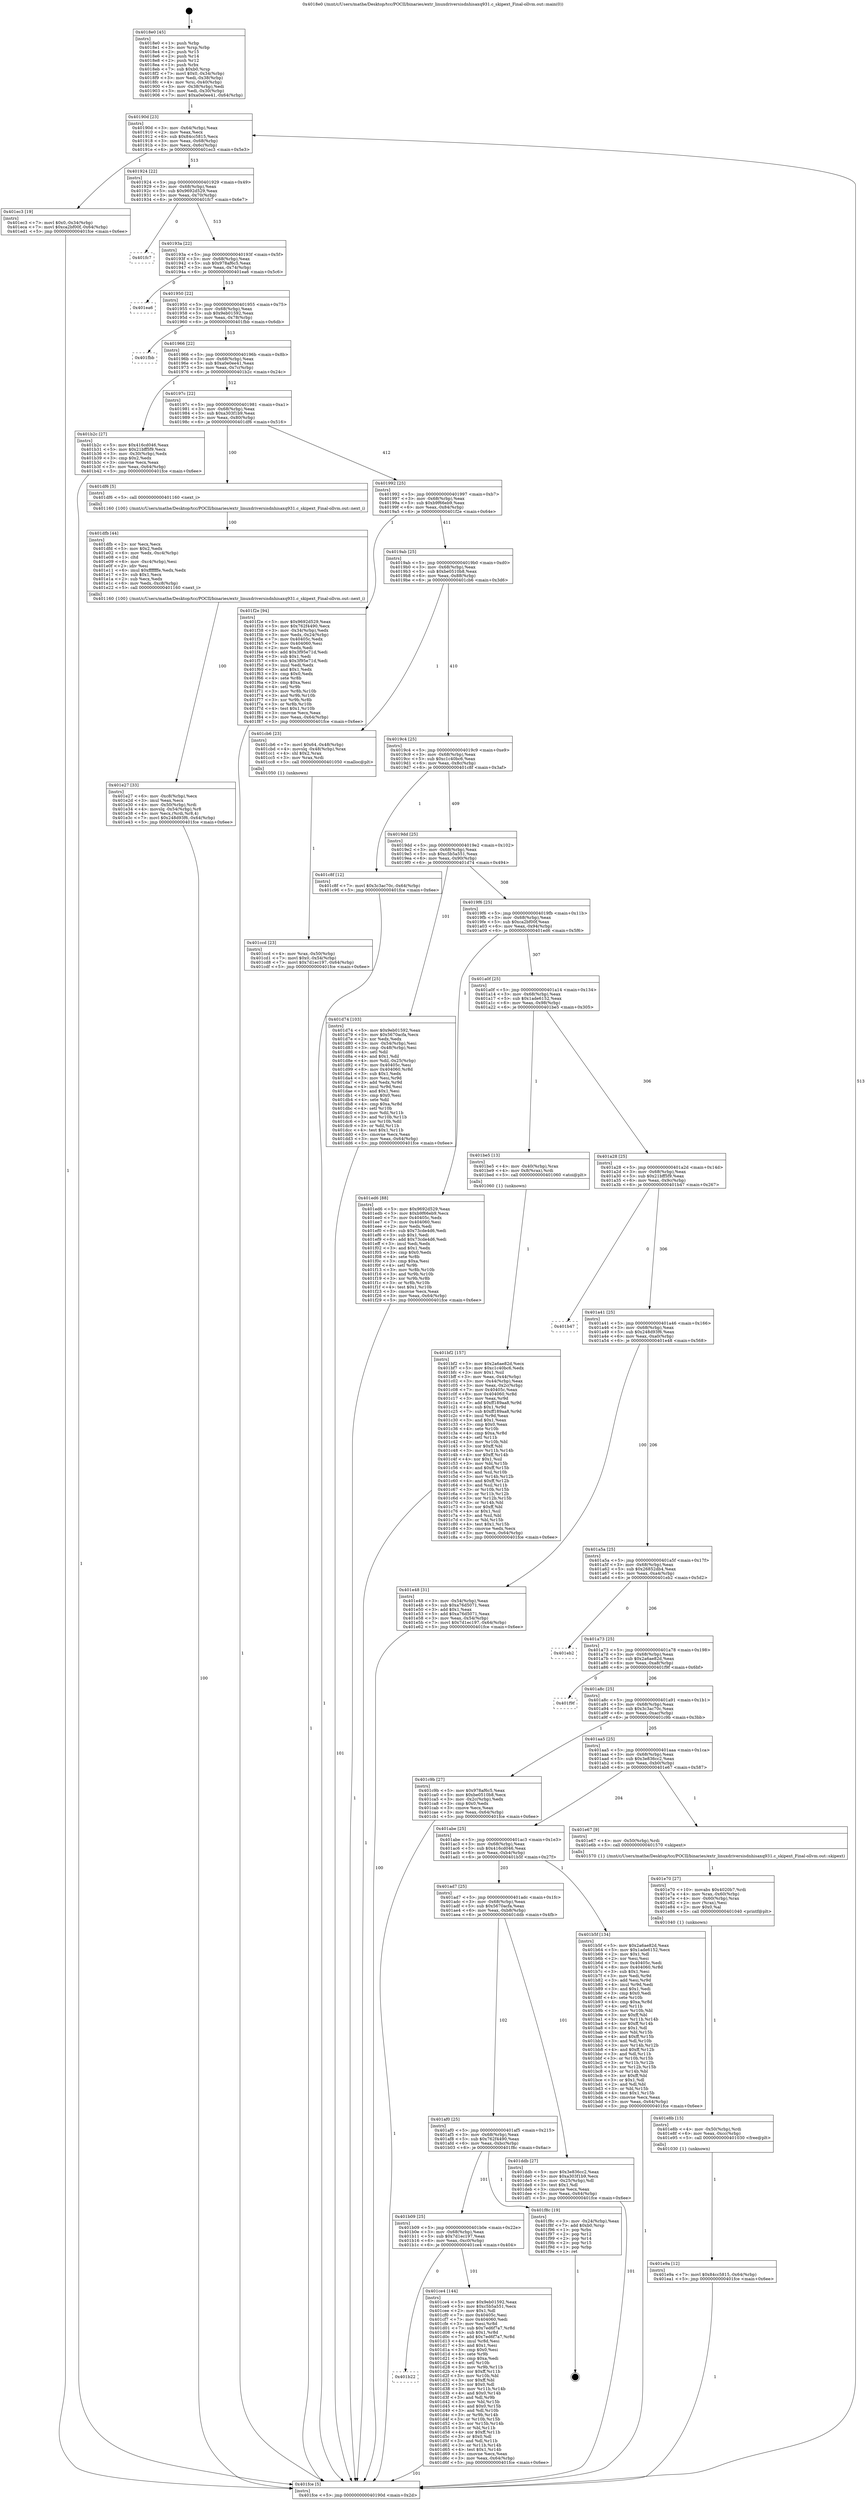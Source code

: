 digraph "0x4018e0" {
  label = "0x4018e0 (/mnt/c/Users/mathe/Desktop/tcc/POCII/binaries/extr_linuxdriversisdnhisaxq931.c_skipext_Final-ollvm.out::main(0))"
  labelloc = "t"
  node[shape=record]

  Entry [label="",width=0.3,height=0.3,shape=circle,fillcolor=black,style=filled]
  "0x40190d" [label="{
     0x40190d [23]\l
     | [instrs]\l
     &nbsp;&nbsp;0x40190d \<+3\>: mov -0x64(%rbp),%eax\l
     &nbsp;&nbsp;0x401910 \<+2\>: mov %eax,%ecx\l
     &nbsp;&nbsp;0x401912 \<+6\>: sub $0x84cc5815,%ecx\l
     &nbsp;&nbsp;0x401918 \<+3\>: mov %eax,-0x68(%rbp)\l
     &nbsp;&nbsp;0x40191b \<+3\>: mov %ecx,-0x6c(%rbp)\l
     &nbsp;&nbsp;0x40191e \<+6\>: je 0000000000401ec3 \<main+0x5e3\>\l
  }"]
  "0x401ec3" [label="{
     0x401ec3 [19]\l
     | [instrs]\l
     &nbsp;&nbsp;0x401ec3 \<+7\>: movl $0x0,-0x34(%rbp)\l
     &nbsp;&nbsp;0x401eca \<+7\>: movl $0xca2bf00f,-0x64(%rbp)\l
     &nbsp;&nbsp;0x401ed1 \<+5\>: jmp 0000000000401fce \<main+0x6ee\>\l
  }"]
  "0x401924" [label="{
     0x401924 [22]\l
     | [instrs]\l
     &nbsp;&nbsp;0x401924 \<+5\>: jmp 0000000000401929 \<main+0x49\>\l
     &nbsp;&nbsp;0x401929 \<+3\>: mov -0x68(%rbp),%eax\l
     &nbsp;&nbsp;0x40192c \<+5\>: sub $0x9692d529,%eax\l
     &nbsp;&nbsp;0x401931 \<+3\>: mov %eax,-0x70(%rbp)\l
     &nbsp;&nbsp;0x401934 \<+6\>: je 0000000000401fc7 \<main+0x6e7\>\l
  }"]
  Exit [label="",width=0.3,height=0.3,shape=circle,fillcolor=black,style=filled,peripheries=2]
  "0x401fc7" [label="{
     0x401fc7\l
  }", style=dashed]
  "0x40193a" [label="{
     0x40193a [22]\l
     | [instrs]\l
     &nbsp;&nbsp;0x40193a \<+5\>: jmp 000000000040193f \<main+0x5f\>\l
     &nbsp;&nbsp;0x40193f \<+3\>: mov -0x68(%rbp),%eax\l
     &nbsp;&nbsp;0x401942 \<+5\>: sub $0x978af6c5,%eax\l
     &nbsp;&nbsp;0x401947 \<+3\>: mov %eax,-0x74(%rbp)\l
     &nbsp;&nbsp;0x40194a \<+6\>: je 0000000000401ea6 \<main+0x5c6\>\l
  }"]
  "0x401e9a" [label="{
     0x401e9a [12]\l
     | [instrs]\l
     &nbsp;&nbsp;0x401e9a \<+7\>: movl $0x84cc5815,-0x64(%rbp)\l
     &nbsp;&nbsp;0x401ea1 \<+5\>: jmp 0000000000401fce \<main+0x6ee\>\l
  }"]
  "0x401ea6" [label="{
     0x401ea6\l
  }", style=dashed]
  "0x401950" [label="{
     0x401950 [22]\l
     | [instrs]\l
     &nbsp;&nbsp;0x401950 \<+5\>: jmp 0000000000401955 \<main+0x75\>\l
     &nbsp;&nbsp;0x401955 \<+3\>: mov -0x68(%rbp),%eax\l
     &nbsp;&nbsp;0x401958 \<+5\>: sub $0x9eb01592,%eax\l
     &nbsp;&nbsp;0x40195d \<+3\>: mov %eax,-0x78(%rbp)\l
     &nbsp;&nbsp;0x401960 \<+6\>: je 0000000000401fbb \<main+0x6db\>\l
  }"]
  "0x401e8b" [label="{
     0x401e8b [15]\l
     | [instrs]\l
     &nbsp;&nbsp;0x401e8b \<+4\>: mov -0x50(%rbp),%rdi\l
     &nbsp;&nbsp;0x401e8f \<+6\>: mov %eax,-0xcc(%rbp)\l
     &nbsp;&nbsp;0x401e95 \<+5\>: call 0000000000401030 \<free@plt\>\l
     | [calls]\l
     &nbsp;&nbsp;0x401030 \{1\} (unknown)\l
  }"]
  "0x401fbb" [label="{
     0x401fbb\l
  }", style=dashed]
  "0x401966" [label="{
     0x401966 [22]\l
     | [instrs]\l
     &nbsp;&nbsp;0x401966 \<+5\>: jmp 000000000040196b \<main+0x8b\>\l
     &nbsp;&nbsp;0x40196b \<+3\>: mov -0x68(%rbp),%eax\l
     &nbsp;&nbsp;0x40196e \<+5\>: sub $0xa0e0ee41,%eax\l
     &nbsp;&nbsp;0x401973 \<+3\>: mov %eax,-0x7c(%rbp)\l
     &nbsp;&nbsp;0x401976 \<+6\>: je 0000000000401b2c \<main+0x24c\>\l
  }"]
  "0x401e70" [label="{
     0x401e70 [27]\l
     | [instrs]\l
     &nbsp;&nbsp;0x401e70 \<+10\>: movabs $0x4020b7,%rdi\l
     &nbsp;&nbsp;0x401e7a \<+4\>: mov %rax,-0x60(%rbp)\l
     &nbsp;&nbsp;0x401e7e \<+4\>: mov -0x60(%rbp),%rax\l
     &nbsp;&nbsp;0x401e82 \<+2\>: mov (%rax),%esi\l
     &nbsp;&nbsp;0x401e84 \<+2\>: mov $0x0,%al\l
     &nbsp;&nbsp;0x401e86 \<+5\>: call 0000000000401040 \<printf@plt\>\l
     | [calls]\l
     &nbsp;&nbsp;0x401040 \{1\} (unknown)\l
  }"]
  "0x401b2c" [label="{
     0x401b2c [27]\l
     | [instrs]\l
     &nbsp;&nbsp;0x401b2c \<+5\>: mov $0x416cd046,%eax\l
     &nbsp;&nbsp;0x401b31 \<+5\>: mov $0x21bff5f9,%ecx\l
     &nbsp;&nbsp;0x401b36 \<+3\>: mov -0x30(%rbp),%edx\l
     &nbsp;&nbsp;0x401b39 \<+3\>: cmp $0x2,%edx\l
     &nbsp;&nbsp;0x401b3c \<+3\>: cmovne %ecx,%eax\l
     &nbsp;&nbsp;0x401b3f \<+3\>: mov %eax,-0x64(%rbp)\l
     &nbsp;&nbsp;0x401b42 \<+5\>: jmp 0000000000401fce \<main+0x6ee\>\l
  }"]
  "0x40197c" [label="{
     0x40197c [22]\l
     | [instrs]\l
     &nbsp;&nbsp;0x40197c \<+5\>: jmp 0000000000401981 \<main+0xa1\>\l
     &nbsp;&nbsp;0x401981 \<+3\>: mov -0x68(%rbp),%eax\l
     &nbsp;&nbsp;0x401984 \<+5\>: sub $0xa303f1b9,%eax\l
     &nbsp;&nbsp;0x401989 \<+3\>: mov %eax,-0x80(%rbp)\l
     &nbsp;&nbsp;0x40198c \<+6\>: je 0000000000401df6 \<main+0x516\>\l
  }"]
  "0x401fce" [label="{
     0x401fce [5]\l
     | [instrs]\l
     &nbsp;&nbsp;0x401fce \<+5\>: jmp 000000000040190d \<main+0x2d\>\l
  }"]
  "0x4018e0" [label="{
     0x4018e0 [45]\l
     | [instrs]\l
     &nbsp;&nbsp;0x4018e0 \<+1\>: push %rbp\l
     &nbsp;&nbsp;0x4018e1 \<+3\>: mov %rsp,%rbp\l
     &nbsp;&nbsp;0x4018e4 \<+2\>: push %r15\l
     &nbsp;&nbsp;0x4018e6 \<+2\>: push %r14\l
     &nbsp;&nbsp;0x4018e8 \<+2\>: push %r12\l
     &nbsp;&nbsp;0x4018ea \<+1\>: push %rbx\l
     &nbsp;&nbsp;0x4018eb \<+7\>: sub $0xb0,%rsp\l
     &nbsp;&nbsp;0x4018f2 \<+7\>: movl $0x0,-0x34(%rbp)\l
     &nbsp;&nbsp;0x4018f9 \<+3\>: mov %edi,-0x38(%rbp)\l
     &nbsp;&nbsp;0x4018fc \<+4\>: mov %rsi,-0x40(%rbp)\l
     &nbsp;&nbsp;0x401900 \<+3\>: mov -0x38(%rbp),%edi\l
     &nbsp;&nbsp;0x401903 \<+3\>: mov %edi,-0x30(%rbp)\l
     &nbsp;&nbsp;0x401906 \<+7\>: movl $0xa0e0ee41,-0x64(%rbp)\l
  }"]
  "0x401e27" [label="{
     0x401e27 [33]\l
     | [instrs]\l
     &nbsp;&nbsp;0x401e27 \<+6\>: mov -0xc8(%rbp),%ecx\l
     &nbsp;&nbsp;0x401e2d \<+3\>: imul %eax,%ecx\l
     &nbsp;&nbsp;0x401e30 \<+4\>: mov -0x50(%rbp),%rdi\l
     &nbsp;&nbsp;0x401e34 \<+4\>: movslq -0x54(%rbp),%r8\l
     &nbsp;&nbsp;0x401e38 \<+4\>: mov %ecx,(%rdi,%r8,4)\l
     &nbsp;&nbsp;0x401e3c \<+7\>: movl $0x248d93f6,-0x64(%rbp)\l
     &nbsp;&nbsp;0x401e43 \<+5\>: jmp 0000000000401fce \<main+0x6ee\>\l
  }"]
  "0x401df6" [label="{
     0x401df6 [5]\l
     | [instrs]\l
     &nbsp;&nbsp;0x401df6 \<+5\>: call 0000000000401160 \<next_i\>\l
     | [calls]\l
     &nbsp;&nbsp;0x401160 \{100\} (/mnt/c/Users/mathe/Desktop/tcc/POCII/binaries/extr_linuxdriversisdnhisaxq931.c_skipext_Final-ollvm.out::next_i)\l
  }"]
  "0x401992" [label="{
     0x401992 [25]\l
     | [instrs]\l
     &nbsp;&nbsp;0x401992 \<+5\>: jmp 0000000000401997 \<main+0xb7\>\l
     &nbsp;&nbsp;0x401997 \<+3\>: mov -0x68(%rbp),%eax\l
     &nbsp;&nbsp;0x40199a \<+5\>: sub $0xb9f66eb9,%eax\l
     &nbsp;&nbsp;0x40199f \<+6\>: mov %eax,-0x84(%rbp)\l
     &nbsp;&nbsp;0x4019a5 \<+6\>: je 0000000000401f2e \<main+0x64e\>\l
  }"]
  "0x401dfb" [label="{
     0x401dfb [44]\l
     | [instrs]\l
     &nbsp;&nbsp;0x401dfb \<+2\>: xor %ecx,%ecx\l
     &nbsp;&nbsp;0x401dfd \<+5\>: mov $0x2,%edx\l
     &nbsp;&nbsp;0x401e02 \<+6\>: mov %edx,-0xc4(%rbp)\l
     &nbsp;&nbsp;0x401e08 \<+1\>: cltd\l
     &nbsp;&nbsp;0x401e09 \<+6\>: mov -0xc4(%rbp),%esi\l
     &nbsp;&nbsp;0x401e0f \<+2\>: idiv %esi\l
     &nbsp;&nbsp;0x401e11 \<+6\>: imul $0xfffffffe,%edx,%edx\l
     &nbsp;&nbsp;0x401e17 \<+3\>: sub $0x1,%ecx\l
     &nbsp;&nbsp;0x401e1a \<+2\>: sub %ecx,%edx\l
     &nbsp;&nbsp;0x401e1c \<+6\>: mov %edx,-0xc8(%rbp)\l
     &nbsp;&nbsp;0x401e22 \<+5\>: call 0000000000401160 \<next_i\>\l
     | [calls]\l
     &nbsp;&nbsp;0x401160 \{100\} (/mnt/c/Users/mathe/Desktop/tcc/POCII/binaries/extr_linuxdriversisdnhisaxq931.c_skipext_Final-ollvm.out::next_i)\l
  }"]
  "0x401f2e" [label="{
     0x401f2e [94]\l
     | [instrs]\l
     &nbsp;&nbsp;0x401f2e \<+5\>: mov $0x9692d529,%eax\l
     &nbsp;&nbsp;0x401f33 \<+5\>: mov $0x762f4490,%ecx\l
     &nbsp;&nbsp;0x401f38 \<+3\>: mov -0x34(%rbp),%edx\l
     &nbsp;&nbsp;0x401f3b \<+3\>: mov %edx,-0x24(%rbp)\l
     &nbsp;&nbsp;0x401f3e \<+7\>: mov 0x40405c,%edx\l
     &nbsp;&nbsp;0x401f45 \<+7\>: mov 0x404060,%esi\l
     &nbsp;&nbsp;0x401f4c \<+2\>: mov %edx,%edi\l
     &nbsp;&nbsp;0x401f4e \<+6\>: add $0x3f95e71d,%edi\l
     &nbsp;&nbsp;0x401f54 \<+3\>: sub $0x1,%edi\l
     &nbsp;&nbsp;0x401f57 \<+6\>: sub $0x3f95e71d,%edi\l
     &nbsp;&nbsp;0x401f5d \<+3\>: imul %edi,%edx\l
     &nbsp;&nbsp;0x401f60 \<+3\>: and $0x1,%edx\l
     &nbsp;&nbsp;0x401f63 \<+3\>: cmp $0x0,%edx\l
     &nbsp;&nbsp;0x401f66 \<+4\>: sete %r8b\l
     &nbsp;&nbsp;0x401f6a \<+3\>: cmp $0xa,%esi\l
     &nbsp;&nbsp;0x401f6d \<+4\>: setl %r9b\l
     &nbsp;&nbsp;0x401f71 \<+3\>: mov %r8b,%r10b\l
     &nbsp;&nbsp;0x401f74 \<+3\>: and %r9b,%r10b\l
     &nbsp;&nbsp;0x401f77 \<+3\>: xor %r9b,%r8b\l
     &nbsp;&nbsp;0x401f7a \<+3\>: or %r8b,%r10b\l
     &nbsp;&nbsp;0x401f7d \<+4\>: test $0x1,%r10b\l
     &nbsp;&nbsp;0x401f81 \<+3\>: cmovne %ecx,%eax\l
     &nbsp;&nbsp;0x401f84 \<+3\>: mov %eax,-0x64(%rbp)\l
     &nbsp;&nbsp;0x401f87 \<+5\>: jmp 0000000000401fce \<main+0x6ee\>\l
  }"]
  "0x4019ab" [label="{
     0x4019ab [25]\l
     | [instrs]\l
     &nbsp;&nbsp;0x4019ab \<+5\>: jmp 00000000004019b0 \<main+0xd0\>\l
     &nbsp;&nbsp;0x4019b0 \<+3\>: mov -0x68(%rbp),%eax\l
     &nbsp;&nbsp;0x4019b3 \<+5\>: sub $0xbe0510b8,%eax\l
     &nbsp;&nbsp;0x4019b8 \<+6\>: mov %eax,-0x88(%rbp)\l
     &nbsp;&nbsp;0x4019be \<+6\>: je 0000000000401cb6 \<main+0x3d6\>\l
  }"]
  "0x401b22" [label="{
     0x401b22\l
  }", style=dashed]
  "0x401cb6" [label="{
     0x401cb6 [23]\l
     | [instrs]\l
     &nbsp;&nbsp;0x401cb6 \<+7\>: movl $0x64,-0x48(%rbp)\l
     &nbsp;&nbsp;0x401cbd \<+4\>: movslq -0x48(%rbp),%rax\l
     &nbsp;&nbsp;0x401cc1 \<+4\>: shl $0x2,%rax\l
     &nbsp;&nbsp;0x401cc5 \<+3\>: mov %rax,%rdi\l
     &nbsp;&nbsp;0x401cc8 \<+5\>: call 0000000000401050 \<malloc@plt\>\l
     | [calls]\l
     &nbsp;&nbsp;0x401050 \{1\} (unknown)\l
  }"]
  "0x4019c4" [label="{
     0x4019c4 [25]\l
     | [instrs]\l
     &nbsp;&nbsp;0x4019c4 \<+5\>: jmp 00000000004019c9 \<main+0xe9\>\l
     &nbsp;&nbsp;0x4019c9 \<+3\>: mov -0x68(%rbp),%eax\l
     &nbsp;&nbsp;0x4019cc \<+5\>: sub $0xc1c40bc6,%eax\l
     &nbsp;&nbsp;0x4019d1 \<+6\>: mov %eax,-0x8c(%rbp)\l
     &nbsp;&nbsp;0x4019d7 \<+6\>: je 0000000000401c8f \<main+0x3af\>\l
  }"]
  "0x401ce4" [label="{
     0x401ce4 [144]\l
     | [instrs]\l
     &nbsp;&nbsp;0x401ce4 \<+5\>: mov $0x9eb01592,%eax\l
     &nbsp;&nbsp;0x401ce9 \<+5\>: mov $0xc5b5a551,%ecx\l
     &nbsp;&nbsp;0x401cee \<+2\>: mov $0x1,%dl\l
     &nbsp;&nbsp;0x401cf0 \<+7\>: mov 0x40405c,%esi\l
     &nbsp;&nbsp;0x401cf7 \<+7\>: mov 0x404060,%edi\l
     &nbsp;&nbsp;0x401cfe \<+3\>: mov %esi,%r8d\l
     &nbsp;&nbsp;0x401d01 \<+7\>: sub $0x7ed6f7a7,%r8d\l
     &nbsp;&nbsp;0x401d08 \<+4\>: sub $0x1,%r8d\l
     &nbsp;&nbsp;0x401d0c \<+7\>: add $0x7ed6f7a7,%r8d\l
     &nbsp;&nbsp;0x401d13 \<+4\>: imul %r8d,%esi\l
     &nbsp;&nbsp;0x401d17 \<+3\>: and $0x1,%esi\l
     &nbsp;&nbsp;0x401d1a \<+3\>: cmp $0x0,%esi\l
     &nbsp;&nbsp;0x401d1d \<+4\>: sete %r9b\l
     &nbsp;&nbsp;0x401d21 \<+3\>: cmp $0xa,%edi\l
     &nbsp;&nbsp;0x401d24 \<+4\>: setl %r10b\l
     &nbsp;&nbsp;0x401d28 \<+3\>: mov %r9b,%r11b\l
     &nbsp;&nbsp;0x401d2b \<+4\>: xor $0xff,%r11b\l
     &nbsp;&nbsp;0x401d2f \<+3\>: mov %r10b,%bl\l
     &nbsp;&nbsp;0x401d32 \<+3\>: xor $0xff,%bl\l
     &nbsp;&nbsp;0x401d35 \<+3\>: xor $0x0,%dl\l
     &nbsp;&nbsp;0x401d38 \<+3\>: mov %r11b,%r14b\l
     &nbsp;&nbsp;0x401d3b \<+4\>: and $0x0,%r14b\l
     &nbsp;&nbsp;0x401d3f \<+3\>: and %dl,%r9b\l
     &nbsp;&nbsp;0x401d42 \<+3\>: mov %bl,%r15b\l
     &nbsp;&nbsp;0x401d45 \<+4\>: and $0x0,%r15b\l
     &nbsp;&nbsp;0x401d49 \<+3\>: and %dl,%r10b\l
     &nbsp;&nbsp;0x401d4c \<+3\>: or %r9b,%r14b\l
     &nbsp;&nbsp;0x401d4f \<+3\>: or %r10b,%r15b\l
     &nbsp;&nbsp;0x401d52 \<+3\>: xor %r15b,%r14b\l
     &nbsp;&nbsp;0x401d55 \<+3\>: or %bl,%r11b\l
     &nbsp;&nbsp;0x401d58 \<+4\>: xor $0xff,%r11b\l
     &nbsp;&nbsp;0x401d5c \<+3\>: or $0x0,%dl\l
     &nbsp;&nbsp;0x401d5f \<+3\>: and %dl,%r11b\l
     &nbsp;&nbsp;0x401d62 \<+3\>: or %r11b,%r14b\l
     &nbsp;&nbsp;0x401d65 \<+4\>: test $0x1,%r14b\l
     &nbsp;&nbsp;0x401d69 \<+3\>: cmovne %ecx,%eax\l
     &nbsp;&nbsp;0x401d6c \<+3\>: mov %eax,-0x64(%rbp)\l
     &nbsp;&nbsp;0x401d6f \<+5\>: jmp 0000000000401fce \<main+0x6ee\>\l
  }"]
  "0x401c8f" [label="{
     0x401c8f [12]\l
     | [instrs]\l
     &nbsp;&nbsp;0x401c8f \<+7\>: movl $0x3c3ac70c,-0x64(%rbp)\l
     &nbsp;&nbsp;0x401c96 \<+5\>: jmp 0000000000401fce \<main+0x6ee\>\l
  }"]
  "0x4019dd" [label="{
     0x4019dd [25]\l
     | [instrs]\l
     &nbsp;&nbsp;0x4019dd \<+5\>: jmp 00000000004019e2 \<main+0x102\>\l
     &nbsp;&nbsp;0x4019e2 \<+3\>: mov -0x68(%rbp),%eax\l
     &nbsp;&nbsp;0x4019e5 \<+5\>: sub $0xc5b5a551,%eax\l
     &nbsp;&nbsp;0x4019ea \<+6\>: mov %eax,-0x90(%rbp)\l
     &nbsp;&nbsp;0x4019f0 \<+6\>: je 0000000000401d74 \<main+0x494\>\l
  }"]
  "0x401b09" [label="{
     0x401b09 [25]\l
     | [instrs]\l
     &nbsp;&nbsp;0x401b09 \<+5\>: jmp 0000000000401b0e \<main+0x22e\>\l
     &nbsp;&nbsp;0x401b0e \<+3\>: mov -0x68(%rbp),%eax\l
     &nbsp;&nbsp;0x401b11 \<+5\>: sub $0x7d1ec197,%eax\l
     &nbsp;&nbsp;0x401b16 \<+6\>: mov %eax,-0xc0(%rbp)\l
     &nbsp;&nbsp;0x401b1c \<+6\>: je 0000000000401ce4 \<main+0x404\>\l
  }"]
  "0x401d74" [label="{
     0x401d74 [103]\l
     | [instrs]\l
     &nbsp;&nbsp;0x401d74 \<+5\>: mov $0x9eb01592,%eax\l
     &nbsp;&nbsp;0x401d79 \<+5\>: mov $0x5670acfa,%ecx\l
     &nbsp;&nbsp;0x401d7e \<+2\>: xor %edx,%edx\l
     &nbsp;&nbsp;0x401d80 \<+3\>: mov -0x54(%rbp),%esi\l
     &nbsp;&nbsp;0x401d83 \<+3\>: cmp -0x48(%rbp),%esi\l
     &nbsp;&nbsp;0x401d86 \<+4\>: setl %dil\l
     &nbsp;&nbsp;0x401d8a \<+4\>: and $0x1,%dil\l
     &nbsp;&nbsp;0x401d8e \<+4\>: mov %dil,-0x25(%rbp)\l
     &nbsp;&nbsp;0x401d92 \<+7\>: mov 0x40405c,%esi\l
     &nbsp;&nbsp;0x401d99 \<+8\>: mov 0x404060,%r8d\l
     &nbsp;&nbsp;0x401da1 \<+3\>: sub $0x1,%edx\l
     &nbsp;&nbsp;0x401da4 \<+3\>: mov %esi,%r9d\l
     &nbsp;&nbsp;0x401da7 \<+3\>: add %edx,%r9d\l
     &nbsp;&nbsp;0x401daa \<+4\>: imul %r9d,%esi\l
     &nbsp;&nbsp;0x401dae \<+3\>: and $0x1,%esi\l
     &nbsp;&nbsp;0x401db1 \<+3\>: cmp $0x0,%esi\l
     &nbsp;&nbsp;0x401db4 \<+4\>: sete %dil\l
     &nbsp;&nbsp;0x401db8 \<+4\>: cmp $0xa,%r8d\l
     &nbsp;&nbsp;0x401dbc \<+4\>: setl %r10b\l
     &nbsp;&nbsp;0x401dc0 \<+3\>: mov %dil,%r11b\l
     &nbsp;&nbsp;0x401dc3 \<+3\>: and %r10b,%r11b\l
     &nbsp;&nbsp;0x401dc6 \<+3\>: xor %r10b,%dil\l
     &nbsp;&nbsp;0x401dc9 \<+3\>: or %dil,%r11b\l
     &nbsp;&nbsp;0x401dcc \<+4\>: test $0x1,%r11b\l
     &nbsp;&nbsp;0x401dd0 \<+3\>: cmovne %ecx,%eax\l
     &nbsp;&nbsp;0x401dd3 \<+3\>: mov %eax,-0x64(%rbp)\l
     &nbsp;&nbsp;0x401dd6 \<+5\>: jmp 0000000000401fce \<main+0x6ee\>\l
  }"]
  "0x4019f6" [label="{
     0x4019f6 [25]\l
     | [instrs]\l
     &nbsp;&nbsp;0x4019f6 \<+5\>: jmp 00000000004019fb \<main+0x11b\>\l
     &nbsp;&nbsp;0x4019fb \<+3\>: mov -0x68(%rbp),%eax\l
     &nbsp;&nbsp;0x4019fe \<+5\>: sub $0xca2bf00f,%eax\l
     &nbsp;&nbsp;0x401a03 \<+6\>: mov %eax,-0x94(%rbp)\l
     &nbsp;&nbsp;0x401a09 \<+6\>: je 0000000000401ed6 \<main+0x5f6\>\l
  }"]
  "0x401f8c" [label="{
     0x401f8c [19]\l
     | [instrs]\l
     &nbsp;&nbsp;0x401f8c \<+3\>: mov -0x24(%rbp),%eax\l
     &nbsp;&nbsp;0x401f8f \<+7\>: add $0xb0,%rsp\l
     &nbsp;&nbsp;0x401f96 \<+1\>: pop %rbx\l
     &nbsp;&nbsp;0x401f97 \<+2\>: pop %r12\l
     &nbsp;&nbsp;0x401f99 \<+2\>: pop %r14\l
     &nbsp;&nbsp;0x401f9b \<+2\>: pop %r15\l
     &nbsp;&nbsp;0x401f9d \<+1\>: pop %rbp\l
     &nbsp;&nbsp;0x401f9e \<+1\>: ret\l
  }"]
  "0x401ed6" [label="{
     0x401ed6 [88]\l
     | [instrs]\l
     &nbsp;&nbsp;0x401ed6 \<+5\>: mov $0x9692d529,%eax\l
     &nbsp;&nbsp;0x401edb \<+5\>: mov $0xb9f66eb9,%ecx\l
     &nbsp;&nbsp;0x401ee0 \<+7\>: mov 0x40405c,%edx\l
     &nbsp;&nbsp;0x401ee7 \<+7\>: mov 0x404060,%esi\l
     &nbsp;&nbsp;0x401eee \<+2\>: mov %edx,%edi\l
     &nbsp;&nbsp;0x401ef0 \<+6\>: sub $0x73cde4d6,%edi\l
     &nbsp;&nbsp;0x401ef6 \<+3\>: sub $0x1,%edi\l
     &nbsp;&nbsp;0x401ef9 \<+6\>: add $0x73cde4d6,%edi\l
     &nbsp;&nbsp;0x401eff \<+3\>: imul %edi,%edx\l
     &nbsp;&nbsp;0x401f02 \<+3\>: and $0x1,%edx\l
     &nbsp;&nbsp;0x401f05 \<+3\>: cmp $0x0,%edx\l
     &nbsp;&nbsp;0x401f08 \<+4\>: sete %r8b\l
     &nbsp;&nbsp;0x401f0c \<+3\>: cmp $0xa,%esi\l
     &nbsp;&nbsp;0x401f0f \<+4\>: setl %r9b\l
     &nbsp;&nbsp;0x401f13 \<+3\>: mov %r8b,%r10b\l
     &nbsp;&nbsp;0x401f16 \<+3\>: and %r9b,%r10b\l
     &nbsp;&nbsp;0x401f19 \<+3\>: xor %r9b,%r8b\l
     &nbsp;&nbsp;0x401f1c \<+3\>: or %r8b,%r10b\l
     &nbsp;&nbsp;0x401f1f \<+4\>: test $0x1,%r10b\l
     &nbsp;&nbsp;0x401f23 \<+3\>: cmovne %ecx,%eax\l
     &nbsp;&nbsp;0x401f26 \<+3\>: mov %eax,-0x64(%rbp)\l
     &nbsp;&nbsp;0x401f29 \<+5\>: jmp 0000000000401fce \<main+0x6ee\>\l
  }"]
  "0x401a0f" [label="{
     0x401a0f [25]\l
     | [instrs]\l
     &nbsp;&nbsp;0x401a0f \<+5\>: jmp 0000000000401a14 \<main+0x134\>\l
     &nbsp;&nbsp;0x401a14 \<+3\>: mov -0x68(%rbp),%eax\l
     &nbsp;&nbsp;0x401a17 \<+5\>: sub $0x1ade6152,%eax\l
     &nbsp;&nbsp;0x401a1c \<+6\>: mov %eax,-0x98(%rbp)\l
     &nbsp;&nbsp;0x401a22 \<+6\>: je 0000000000401be5 \<main+0x305\>\l
  }"]
  "0x401af0" [label="{
     0x401af0 [25]\l
     | [instrs]\l
     &nbsp;&nbsp;0x401af0 \<+5\>: jmp 0000000000401af5 \<main+0x215\>\l
     &nbsp;&nbsp;0x401af5 \<+3\>: mov -0x68(%rbp),%eax\l
     &nbsp;&nbsp;0x401af8 \<+5\>: sub $0x762f4490,%eax\l
     &nbsp;&nbsp;0x401afd \<+6\>: mov %eax,-0xbc(%rbp)\l
     &nbsp;&nbsp;0x401b03 \<+6\>: je 0000000000401f8c \<main+0x6ac\>\l
  }"]
  "0x401be5" [label="{
     0x401be5 [13]\l
     | [instrs]\l
     &nbsp;&nbsp;0x401be5 \<+4\>: mov -0x40(%rbp),%rax\l
     &nbsp;&nbsp;0x401be9 \<+4\>: mov 0x8(%rax),%rdi\l
     &nbsp;&nbsp;0x401bed \<+5\>: call 0000000000401060 \<atoi@plt\>\l
     | [calls]\l
     &nbsp;&nbsp;0x401060 \{1\} (unknown)\l
  }"]
  "0x401a28" [label="{
     0x401a28 [25]\l
     | [instrs]\l
     &nbsp;&nbsp;0x401a28 \<+5\>: jmp 0000000000401a2d \<main+0x14d\>\l
     &nbsp;&nbsp;0x401a2d \<+3\>: mov -0x68(%rbp),%eax\l
     &nbsp;&nbsp;0x401a30 \<+5\>: sub $0x21bff5f9,%eax\l
     &nbsp;&nbsp;0x401a35 \<+6\>: mov %eax,-0x9c(%rbp)\l
     &nbsp;&nbsp;0x401a3b \<+6\>: je 0000000000401b47 \<main+0x267\>\l
  }"]
  "0x401ddb" [label="{
     0x401ddb [27]\l
     | [instrs]\l
     &nbsp;&nbsp;0x401ddb \<+5\>: mov $0x3e836cc2,%eax\l
     &nbsp;&nbsp;0x401de0 \<+5\>: mov $0xa303f1b9,%ecx\l
     &nbsp;&nbsp;0x401de5 \<+3\>: mov -0x25(%rbp),%dl\l
     &nbsp;&nbsp;0x401de8 \<+3\>: test $0x1,%dl\l
     &nbsp;&nbsp;0x401deb \<+3\>: cmovne %ecx,%eax\l
     &nbsp;&nbsp;0x401dee \<+3\>: mov %eax,-0x64(%rbp)\l
     &nbsp;&nbsp;0x401df1 \<+5\>: jmp 0000000000401fce \<main+0x6ee\>\l
  }"]
  "0x401b47" [label="{
     0x401b47\l
  }", style=dashed]
  "0x401a41" [label="{
     0x401a41 [25]\l
     | [instrs]\l
     &nbsp;&nbsp;0x401a41 \<+5\>: jmp 0000000000401a46 \<main+0x166\>\l
     &nbsp;&nbsp;0x401a46 \<+3\>: mov -0x68(%rbp),%eax\l
     &nbsp;&nbsp;0x401a49 \<+5\>: sub $0x248d93f6,%eax\l
     &nbsp;&nbsp;0x401a4e \<+6\>: mov %eax,-0xa0(%rbp)\l
     &nbsp;&nbsp;0x401a54 \<+6\>: je 0000000000401e48 \<main+0x568\>\l
  }"]
  "0x401ccd" [label="{
     0x401ccd [23]\l
     | [instrs]\l
     &nbsp;&nbsp;0x401ccd \<+4\>: mov %rax,-0x50(%rbp)\l
     &nbsp;&nbsp;0x401cd1 \<+7\>: movl $0x0,-0x54(%rbp)\l
     &nbsp;&nbsp;0x401cd8 \<+7\>: movl $0x7d1ec197,-0x64(%rbp)\l
     &nbsp;&nbsp;0x401cdf \<+5\>: jmp 0000000000401fce \<main+0x6ee\>\l
  }"]
  "0x401e48" [label="{
     0x401e48 [31]\l
     | [instrs]\l
     &nbsp;&nbsp;0x401e48 \<+3\>: mov -0x54(%rbp),%eax\l
     &nbsp;&nbsp;0x401e4b \<+5\>: sub $0xa76d5071,%eax\l
     &nbsp;&nbsp;0x401e50 \<+3\>: add $0x1,%eax\l
     &nbsp;&nbsp;0x401e53 \<+5\>: add $0xa76d5071,%eax\l
     &nbsp;&nbsp;0x401e58 \<+3\>: mov %eax,-0x54(%rbp)\l
     &nbsp;&nbsp;0x401e5b \<+7\>: movl $0x7d1ec197,-0x64(%rbp)\l
     &nbsp;&nbsp;0x401e62 \<+5\>: jmp 0000000000401fce \<main+0x6ee\>\l
  }"]
  "0x401a5a" [label="{
     0x401a5a [25]\l
     | [instrs]\l
     &nbsp;&nbsp;0x401a5a \<+5\>: jmp 0000000000401a5f \<main+0x17f\>\l
     &nbsp;&nbsp;0x401a5f \<+3\>: mov -0x68(%rbp),%eax\l
     &nbsp;&nbsp;0x401a62 \<+5\>: sub $0x26852db4,%eax\l
     &nbsp;&nbsp;0x401a67 \<+6\>: mov %eax,-0xa4(%rbp)\l
     &nbsp;&nbsp;0x401a6d \<+6\>: je 0000000000401eb2 \<main+0x5d2\>\l
  }"]
  "0x401bf2" [label="{
     0x401bf2 [157]\l
     | [instrs]\l
     &nbsp;&nbsp;0x401bf2 \<+5\>: mov $0x2a6ae82d,%ecx\l
     &nbsp;&nbsp;0x401bf7 \<+5\>: mov $0xc1c40bc6,%edx\l
     &nbsp;&nbsp;0x401bfc \<+3\>: mov $0x1,%sil\l
     &nbsp;&nbsp;0x401bff \<+3\>: mov %eax,-0x44(%rbp)\l
     &nbsp;&nbsp;0x401c02 \<+3\>: mov -0x44(%rbp),%eax\l
     &nbsp;&nbsp;0x401c05 \<+3\>: mov %eax,-0x2c(%rbp)\l
     &nbsp;&nbsp;0x401c08 \<+7\>: mov 0x40405c,%eax\l
     &nbsp;&nbsp;0x401c0f \<+8\>: mov 0x404060,%r8d\l
     &nbsp;&nbsp;0x401c17 \<+3\>: mov %eax,%r9d\l
     &nbsp;&nbsp;0x401c1a \<+7\>: add $0xff189aa8,%r9d\l
     &nbsp;&nbsp;0x401c21 \<+4\>: sub $0x1,%r9d\l
     &nbsp;&nbsp;0x401c25 \<+7\>: sub $0xff189aa8,%r9d\l
     &nbsp;&nbsp;0x401c2c \<+4\>: imul %r9d,%eax\l
     &nbsp;&nbsp;0x401c30 \<+3\>: and $0x1,%eax\l
     &nbsp;&nbsp;0x401c33 \<+3\>: cmp $0x0,%eax\l
     &nbsp;&nbsp;0x401c36 \<+4\>: sete %r10b\l
     &nbsp;&nbsp;0x401c3a \<+4\>: cmp $0xa,%r8d\l
     &nbsp;&nbsp;0x401c3e \<+4\>: setl %r11b\l
     &nbsp;&nbsp;0x401c42 \<+3\>: mov %r10b,%bl\l
     &nbsp;&nbsp;0x401c45 \<+3\>: xor $0xff,%bl\l
     &nbsp;&nbsp;0x401c48 \<+3\>: mov %r11b,%r14b\l
     &nbsp;&nbsp;0x401c4b \<+4\>: xor $0xff,%r14b\l
     &nbsp;&nbsp;0x401c4f \<+4\>: xor $0x1,%sil\l
     &nbsp;&nbsp;0x401c53 \<+3\>: mov %bl,%r15b\l
     &nbsp;&nbsp;0x401c56 \<+4\>: and $0xff,%r15b\l
     &nbsp;&nbsp;0x401c5a \<+3\>: and %sil,%r10b\l
     &nbsp;&nbsp;0x401c5d \<+3\>: mov %r14b,%r12b\l
     &nbsp;&nbsp;0x401c60 \<+4\>: and $0xff,%r12b\l
     &nbsp;&nbsp;0x401c64 \<+3\>: and %sil,%r11b\l
     &nbsp;&nbsp;0x401c67 \<+3\>: or %r10b,%r15b\l
     &nbsp;&nbsp;0x401c6a \<+3\>: or %r11b,%r12b\l
     &nbsp;&nbsp;0x401c6d \<+3\>: xor %r12b,%r15b\l
     &nbsp;&nbsp;0x401c70 \<+3\>: or %r14b,%bl\l
     &nbsp;&nbsp;0x401c73 \<+3\>: xor $0xff,%bl\l
     &nbsp;&nbsp;0x401c76 \<+4\>: or $0x1,%sil\l
     &nbsp;&nbsp;0x401c7a \<+3\>: and %sil,%bl\l
     &nbsp;&nbsp;0x401c7d \<+3\>: or %bl,%r15b\l
     &nbsp;&nbsp;0x401c80 \<+4\>: test $0x1,%r15b\l
     &nbsp;&nbsp;0x401c84 \<+3\>: cmovne %edx,%ecx\l
     &nbsp;&nbsp;0x401c87 \<+3\>: mov %ecx,-0x64(%rbp)\l
     &nbsp;&nbsp;0x401c8a \<+5\>: jmp 0000000000401fce \<main+0x6ee\>\l
  }"]
  "0x401eb2" [label="{
     0x401eb2\l
  }", style=dashed]
  "0x401a73" [label="{
     0x401a73 [25]\l
     | [instrs]\l
     &nbsp;&nbsp;0x401a73 \<+5\>: jmp 0000000000401a78 \<main+0x198\>\l
     &nbsp;&nbsp;0x401a78 \<+3\>: mov -0x68(%rbp),%eax\l
     &nbsp;&nbsp;0x401a7b \<+5\>: sub $0x2a6ae82d,%eax\l
     &nbsp;&nbsp;0x401a80 \<+6\>: mov %eax,-0xa8(%rbp)\l
     &nbsp;&nbsp;0x401a86 \<+6\>: je 0000000000401f9f \<main+0x6bf\>\l
  }"]
  "0x401ad7" [label="{
     0x401ad7 [25]\l
     | [instrs]\l
     &nbsp;&nbsp;0x401ad7 \<+5\>: jmp 0000000000401adc \<main+0x1fc\>\l
     &nbsp;&nbsp;0x401adc \<+3\>: mov -0x68(%rbp),%eax\l
     &nbsp;&nbsp;0x401adf \<+5\>: sub $0x5670acfa,%eax\l
     &nbsp;&nbsp;0x401ae4 \<+6\>: mov %eax,-0xb8(%rbp)\l
     &nbsp;&nbsp;0x401aea \<+6\>: je 0000000000401ddb \<main+0x4fb\>\l
  }"]
  "0x401f9f" [label="{
     0x401f9f\l
  }", style=dashed]
  "0x401a8c" [label="{
     0x401a8c [25]\l
     | [instrs]\l
     &nbsp;&nbsp;0x401a8c \<+5\>: jmp 0000000000401a91 \<main+0x1b1\>\l
     &nbsp;&nbsp;0x401a91 \<+3\>: mov -0x68(%rbp),%eax\l
     &nbsp;&nbsp;0x401a94 \<+5\>: sub $0x3c3ac70c,%eax\l
     &nbsp;&nbsp;0x401a99 \<+6\>: mov %eax,-0xac(%rbp)\l
     &nbsp;&nbsp;0x401a9f \<+6\>: je 0000000000401c9b \<main+0x3bb\>\l
  }"]
  "0x401b5f" [label="{
     0x401b5f [134]\l
     | [instrs]\l
     &nbsp;&nbsp;0x401b5f \<+5\>: mov $0x2a6ae82d,%eax\l
     &nbsp;&nbsp;0x401b64 \<+5\>: mov $0x1ade6152,%ecx\l
     &nbsp;&nbsp;0x401b69 \<+2\>: mov $0x1,%dl\l
     &nbsp;&nbsp;0x401b6b \<+2\>: xor %esi,%esi\l
     &nbsp;&nbsp;0x401b6d \<+7\>: mov 0x40405c,%edi\l
     &nbsp;&nbsp;0x401b74 \<+8\>: mov 0x404060,%r8d\l
     &nbsp;&nbsp;0x401b7c \<+3\>: sub $0x1,%esi\l
     &nbsp;&nbsp;0x401b7f \<+3\>: mov %edi,%r9d\l
     &nbsp;&nbsp;0x401b82 \<+3\>: add %esi,%r9d\l
     &nbsp;&nbsp;0x401b85 \<+4\>: imul %r9d,%edi\l
     &nbsp;&nbsp;0x401b89 \<+3\>: and $0x1,%edi\l
     &nbsp;&nbsp;0x401b8c \<+3\>: cmp $0x0,%edi\l
     &nbsp;&nbsp;0x401b8f \<+4\>: sete %r10b\l
     &nbsp;&nbsp;0x401b93 \<+4\>: cmp $0xa,%r8d\l
     &nbsp;&nbsp;0x401b97 \<+4\>: setl %r11b\l
     &nbsp;&nbsp;0x401b9b \<+3\>: mov %r10b,%bl\l
     &nbsp;&nbsp;0x401b9e \<+3\>: xor $0xff,%bl\l
     &nbsp;&nbsp;0x401ba1 \<+3\>: mov %r11b,%r14b\l
     &nbsp;&nbsp;0x401ba4 \<+4\>: xor $0xff,%r14b\l
     &nbsp;&nbsp;0x401ba8 \<+3\>: xor $0x1,%dl\l
     &nbsp;&nbsp;0x401bab \<+3\>: mov %bl,%r15b\l
     &nbsp;&nbsp;0x401bae \<+4\>: and $0xff,%r15b\l
     &nbsp;&nbsp;0x401bb2 \<+3\>: and %dl,%r10b\l
     &nbsp;&nbsp;0x401bb5 \<+3\>: mov %r14b,%r12b\l
     &nbsp;&nbsp;0x401bb8 \<+4\>: and $0xff,%r12b\l
     &nbsp;&nbsp;0x401bbc \<+3\>: and %dl,%r11b\l
     &nbsp;&nbsp;0x401bbf \<+3\>: or %r10b,%r15b\l
     &nbsp;&nbsp;0x401bc2 \<+3\>: or %r11b,%r12b\l
     &nbsp;&nbsp;0x401bc5 \<+3\>: xor %r12b,%r15b\l
     &nbsp;&nbsp;0x401bc8 \<+3\>: or %r14b,%bl\l
     &nbsp;&nbsp;0x401bcb \<+3\>: xor $0xff,%bl\l
     &nbsp;&nbsp;0x401bce \<+3\>: or $0x1,%dl\l
     &nbsp;&nbsp;0x401bd1 \<+2\>: and %dl,%bl\l
     &nbsp;&nbsp;0x401bd3 \<+3\>: or %bl,%r15b\l
     &nbsp;&nbsp;0x401bd6 \<+4\>: test $0x1,%r15b\l
     &nbsp;&nbsp;0x401bda \<+3\>: cmovne %ecx,%eax\l
     &nbsp;&nbsp;0x401bdd \<+3\>: mov %eax,-0x64(%rbp)\l
     &nbsp;&nbsp;0x401be0 \<+5\>: jmp 0000000000401fce \<main+0x6ee\>\l
  }"]
  "0x401c9b" [label="{
     0x401c9b [27]\l
     | [instrs]\l
     &nbsp;&nbsp;0x401c9b \<+5\>: mov $0x978af6c5,%eax\l
     &nbsp;&nbsp;0x401ca0 \<+5\>: mov $0xbe0510b8,%ecx\l
     &nbsp;&nbsp;0x401ca5 \<+3\>: mov -0x2c(%rbp),%edx\l
     &nbsp;&nbsp;0x401ca8 \<+3\>: cmp $0x0,%edx\l
     &nbsp;&nbsp;0x401cab \<+3\>: cmove %ecx,%eax\l
     &nbsp;&nbsp;0x401cae \<+3\>: mov %eax,-0x64(%rbp)\l
     &nbsp;&nbsp;0x401cb1 \<+5\>: jmp 0000000000401fce \<main+0x6ee\>\l
  }"]
  "0x401aa5" [label="{
     0x401aa5 [25]\l
     | [instrs]\l
     &nbsp;&nbsp;0x401aa5 \<+5\>: jmp 0000000000401aaa \<main+0x1ca\>\l
     &nbsp;&nbsp;0x401aaa \<+3\>: mov -0x68(%rbp),%eax\l
     &nbsp;&nbsp;0x401aad \<+5\>: sub $0x3e836cc2,%eax\l
     &nbsp;&nbsp;0x401ab2 \<+6\>: mov %eax,-0xb0(%rbp)\l
     &nbsp;&nbsp;0x401ab8 \<+6\>: je 0000000000401e67 \<main+0x587\>\l
  }"]
  "0x401abe" [label="{
     0x401abe [25]\l
     | [instrs]\l
     &nbsp;&nbsp;0x401abe \<+5\>: jmp 0000000000401ac3 \<main+0x1e3\>\l
     &nbsp;&nbsp;0x401ac3 \<+3\>: mov -0x68(%rbp),%eax\l
     &nbsp;&nbsp;0x401ac6 \<+5\>: sub $0x416cd046,%eax\l
     &nbsp;&nbsp;0x401acb \<+6\>: mov %eax,-0xb4(%rbp)\l
     &nbsp;&nbsp;0x401ad1 \<+6\>: je 0000000000401b5f \<main+0x27f\>\l
  }"]
  "0x401e67" [label="{
     0x401e67 [9]\l
     | [instrs]\l
     &nbsp;&nbsp;0x401e67 \<+4\>: mov -0x50(%rbp),%rdi\l
     &nbsp;&nbsp;0x401e6b \<+5\>: call 0000000000401570 \<skipext\>\l
     | [calls]\l
     &nbsp;&nbsp;0x401570 \{1\} (/mnt/c/Users/mathe/Desktop/tcc/POCII/binaries/extr_linuxdriversisdnhisaxq931.c_skipext_Final-ollvm.out::skipext)\l
  }"]
  Entry -> "0x4018e0" [label=" 1"]
  "0x40190d" -> "0x401ec3" [label=" 1"]
  "0x40190d" -> "0x401924" [label=" 513"]
  "0x401f8c" -> Exit [label=" 1"]
  "0x401924" -> "0x401fc7" [label=" 0"]
  "0x401924" -> "0x40193a" [label=" 513"]
  "0x401f2e" -> "0x401fce" [label=" 1"]
  "0x40193a" -> "0x401ea6" [label=" 0"]
  "0x40193a" -> "0x401950" [label=" 513"]
  "0x401ed6" -> "0x401fce" [label=" 1"]
  "0x401950" -> "0x401fbb" [label=" 0"]
  "0x401950" -> "0x401966" [label=" 513"]
  "0x401ec3" -> "0x401fce" [label=" 1"]
  "0x401966" -> "0x401b2c" [label=" 1"]
  "0x401966" -> "0x40197c" [label=" 512"]
  "0x401b2c" -> "0x401fce" [label=" 1"]
  "0x4018e0" -> "0x40190d" [label=" 1"]
  "0x401fce" -> "0x40190d" [label=" 513"]
  "0x401e9a" -> "0x401fce" [label=" 1"]
  "0x40197c" -> "0x401df6" [label=" 100"]
  "0x40197c" -> "0x401992" [label=" 412"]
  "0x401e8b" -> "0x401e9a" [label=" 1"]
  "0x401992" -> "0x401f2e" [label=" 1"]
  "0x401992" -> "0x4019ab" [label=" 411"]
  "0x401e70" -> "0x401e8b" [label=" 1"]
  "0x4019ab" -> "0x401cb6" [label=" 1"]
  "0x4019ab" -> "0x4019c4" [label=" 410"]
  "0x401e67" -> "0x401e70" [label=" 1"]
  "0x4019c4" -> "0x401c8f" [label=" 1"]
  "0x4019c4" -> "0x4019dd" [label=" 409"]
  "0x401e48" -> "0x401fce" [label=" 100"]
  "0x4019dd" -> "0x401d74" [label=" 101"]
  "0x4019dd" -> "0x4019f6" [label=" 308"]
  "0x401dfb" -> "0x401e27" [label=" 100"]
  "0x4019f6" -> "0x401ed6" [label=" 1"]
  "0x4019f6" -> "0x401a0f" [label=" 307"]
  "0x401df6" -> "0x401dfb" [label=" 100"]
  "0x401a0f" -> "0x401be5" [label=" 1"]
  "0x401a0f" -> "0x401a28" [label=" 306"]
  "0x401d74" -> "0x401fce" [label=" 101"]
  "0x401a28" -> "0x401b47" [label=" 0"]
  "0x401a28" -> "0x401a41" [label=" 306"]
  "0x401ce4" -> "0x401fce" [label=" 101"]
  "0x401a41" -> "0x401e48" [label=" 100"]
  "0x401a41" -> "0x401a5a" [label=" 206"]
  "0x401b09" -> "0x401ce4" [label=" 101"]
  "0x401a5a" -> "0x401eb2" [label=" 0"]
  "0x401a5a" -> "0x401a73" [label=" 206"]
  "0x401e27" -> "0x401fce" [label=" 100"]
  "0x401a73" -> "0x401f9f" [label=" 0"]
  "0x401a73" -> "0x401a8c" [label=" 206"]
  "0x401af0" -> "0x401b09" [label=" 101"]
  "0x401a8c" -> "0x401c9b" [label=" 1"]
  "0x401a8c" -> "0x401aa5" [label=" 205"]
  "0x401af0" -> "0x401f8c" [label=" 1"]
  "0x401aa5" -> "0x401e67" [label=" 1"]
  "0x401aa5" -> "0x401abe" [label=" 204"]
  "0x401ddb" -> "0x401fce" [label=" 101"]
  "0x401abe" -> "0x401b5f" [label=" 1"]
  "0x401abe" -> "0x401ad7" [label=" 203"]
  "0x401b5f" -> "0x401fce" [label=" 1"]
  "0x401be5" -> "0x401bf2" [label=" 1"]
  "0x401bf2" -> "0x401fce" [label=" 1"]
  "0x401c8f" -> "0x401fce" [label=" 1"]
  "0x401c9b" -> "0x401fce" [label=" 1"]
  "0x401cb6" -> "0x401ccd" [label=" 1"]
  "0x401ccd" -> "0x401fce" [label=" 1"]
  "0x401b09" -> "0x401b22" [label=" 0"]
  "0x401ad7" -> "0x401ddb" [label=" 101"]
  "0x401ad7" -> "0x401af0" [label=" 102"]
}
